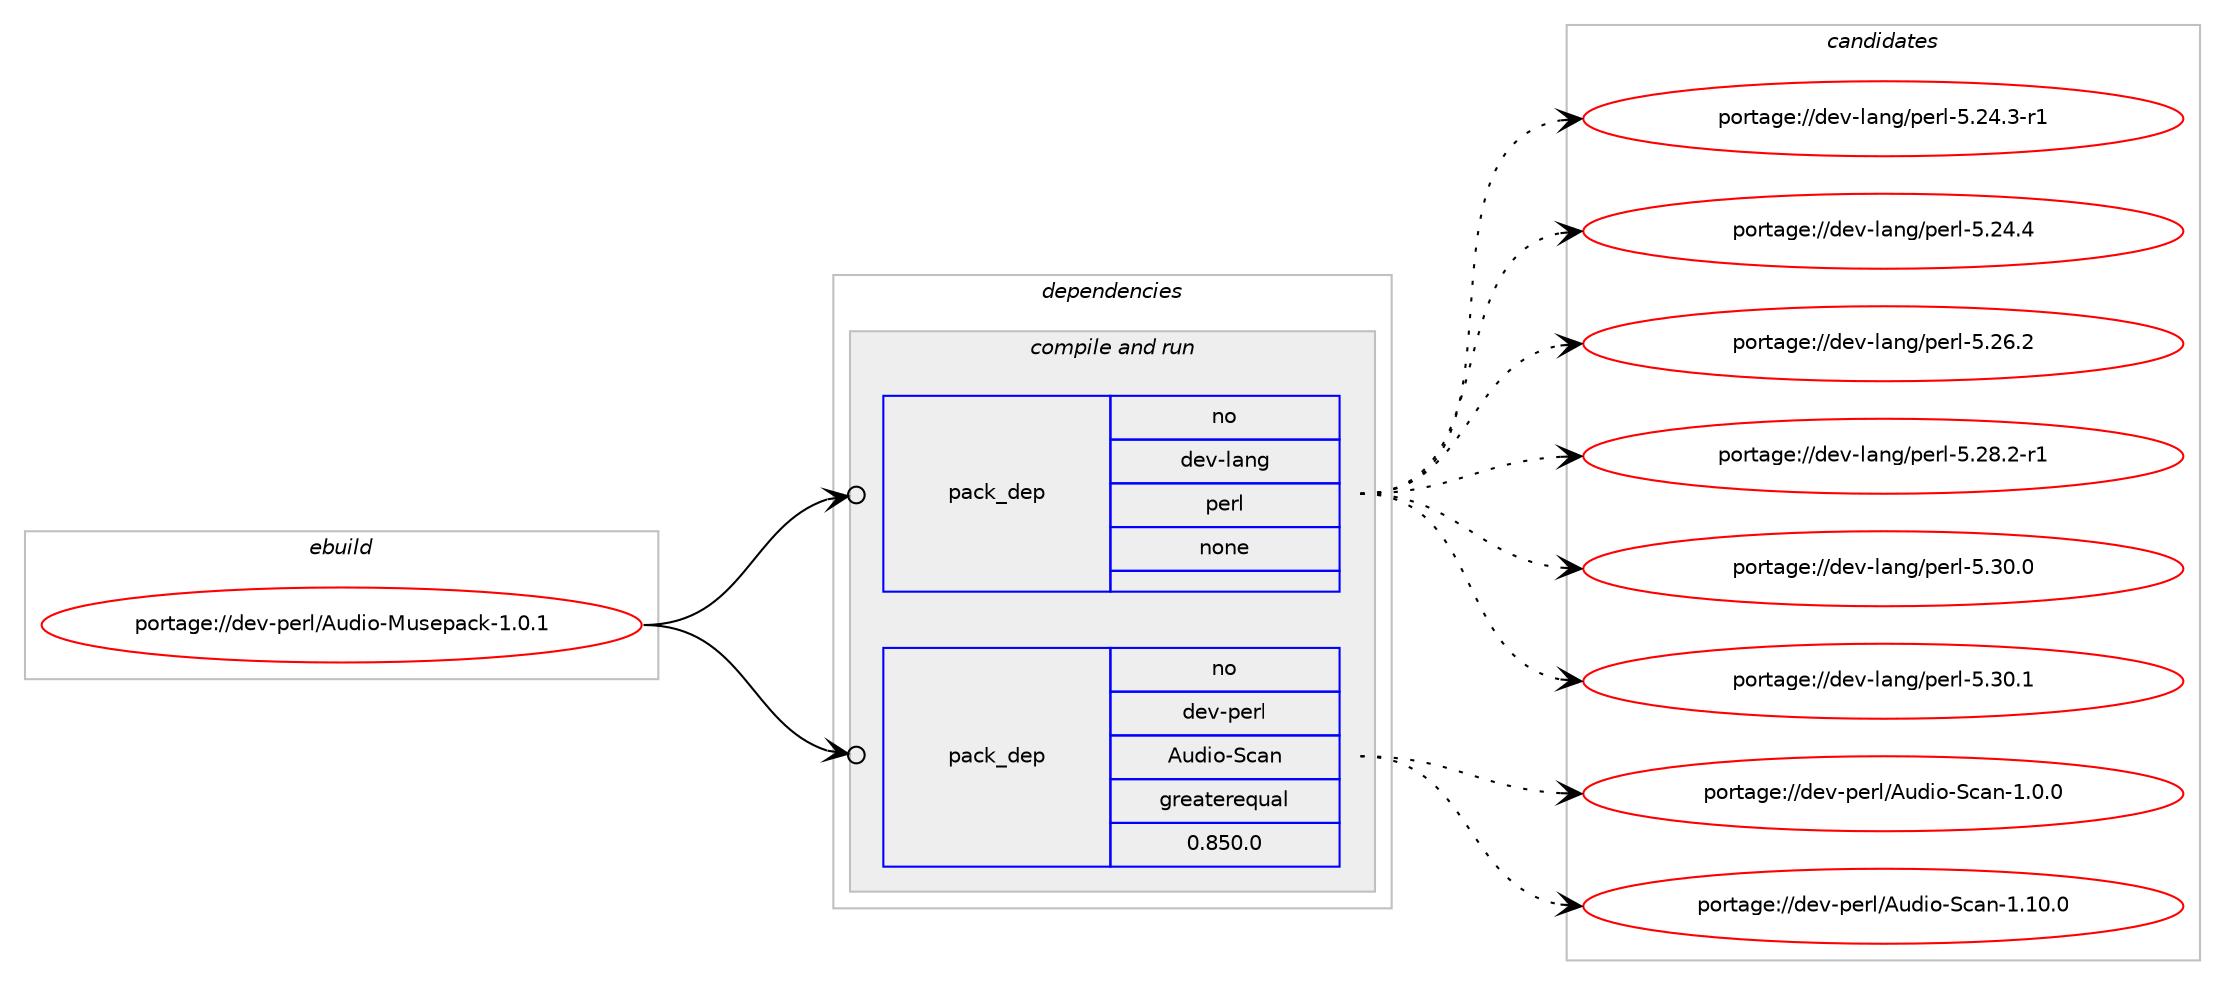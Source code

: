 digraph prolog {

# *************
# Graph options
# *************

newrank=true;
concentrate=true;
compound=true;
graph [rankdir=LR,fontname=Helvetica,fontsize=10,ranksep=1.5];#, ranksep=2.5, nodesep=0.2];
edge  [arrowhead=vee];
node  [fontname=Helvetica,fontsize=10];

# **********
# The ebuild
# **********

subgraph cluster_leftcol {
color=gray;
rank=same;
label=<<i>ebuild</i>>;
id [label="portage://dev-perl/Audio-Musepack-1.0.1", color=red, width=4, href="../dev-perl/Audio-Musepack-1.0.1.svg"];
}

# ****************
# The dependencies
# ****************

subgraph cluster_midcol {
color=gray;
label=<<i>dependencies</i>>;
subgraph cluster_compile {
fillcolor="#eeeeee";
style=filled;
label=<<i>compile</i>>;
}
subgraph cluster_compileandrun {
fillcolor="#eeeeee";
style=filled;
label=<<i>compile and run</i>>;
subgraph pack83047 {
dependency108773 [label=<<TABLE BORDER="0" CELLBORDER="1" CELLSPACING="0" CELLPADDING="4" WIDTH="220"><TR><TD ROWSPAN="6" CELLPADDING="30">pack_dep</TD></TR><TR><TD WIDTH="110">no</TD></TR><TR><TD>dev-lang</TD></TR><TR><TD>perl</TD></TR><TR><TD>none</TD></TR><TR><TD></TD></TR></TABLE>>, shape=none, color=blue];
}
id:e -> dependency108773:w [weight=20,style="solid",arrowhead="odotvee"];
subgraph pack83048 {
dependency108774 [label=<<TABLE BORDER="0" CELLBORDER="1" CELLSPACING="0" CELLPADDING="4" WIDTH="220"><TR><TD ROWSPAN="6" CELLPADDING="30">pack_dep</TD></TR><TR><TD WIDTH="110">no</TD></TR><TR><TD>dev-perl</TD></TR><TR><TD>Audio-Scan</TD></TR><TR><TD>greaterequal</TD></TR><TR><TD>0.850.0</TD></TR></TABLE>>, shape=none, color=blue];
}
id:e -> dependency108774:w [weight=20,style="solid",arrowhead="odotvee"];
}
subgraph cluster_run {
fillcolor="#eeeeee";
style=filled;
label=<<i>run</i>>;
}
}

# **************
# The candidates
# **************

subgraph cluster_choices {
rank=same;
color=gray;
label=<<i>candidates</i>>;

subgraph choice83047 {
color=black;
nodesep=1;
choiceportage100101118451089711010347112101114108455346505246514511449 [label="portage://dev-lang/perl-5.24.3-r1", color=red, width=4,href="../dev-lang/perl-5.24.3-r1.svg"];
choiceportage10010111845108971101034711210111410845534650524652 [label="portage://dev-lang/perl-5.24.4", color=red, width=4,href="../dev-lang/perl-5.24.4.svg"];
choiceportage10010111845108971101034711210111410845534650544650 [label="portage://dev-lang/perl-5.26.2", color=red, width=4,href="../dev-lang/perl-5.26.2.svg"];
choiceportage100101118451089711010347112101114108455346505646504511449 [label="portage://dev-lang/perl-5.28.2-r1", color=red, width=4,href="../dev-lang/perl-5.28.2-r1.svg"];
choiceportage10010111845108971101034711210111410845534651484648 [label="portage://dev-lang/perl-5.30.0", color=red, width=4,href="../dev-lang/perl-5.30.0.svg"];
choiceportage10010111845108971101034711210111410845534651484649 [label="portage://dev-lang/perl-5.30.1", color=red, width=4,href="../dev-lang/perl-5.30.1.svg"];
dependency108773:e -> choiceportage100101118451089711010347112101114108455346505246514511449:w [style=dotted,weight="100"];
dependency108773:e -> choiceportage10010111845108971101034711210111410845534650524652:w [style=dotted,weight="100"];
dependency108773:e -> choiceportage10010111845108971101034711210111410845534650544650:w [style=dotted,weight="100"];
dependency108773:e -> choiceportage100101118451089711010347112101114108455346505646504511449:w [style=dotted,weight="100"];
dependency108773:e -> choiceportage10010111845108971101034711210111410845534651484648:w [style=dotted,weight="100"];
dependency108773:e -> choiceportage10010111845108971101034711210111410845534651484649:w [style=dotted,weight="100"];
}
subgraph choice83048 {
color=black;
nodesep=1;
choiceportage10010111845112101114108476511710010511145839997110454946484648 [label="portage://dev-perl/Audio-Scan-1.0.0", color=red, width=4,href="../dev-perl/Audio-Scan-1.0.0.svg"];
choiceportage1001011184511210111410847651171001051114583999711045494649484648 [label="portage://dev-perl/Audio-Scan-1.10.0", color=red, width=4,href="../dev-perl/Audio-Scan-1.10.0.svg"];
dependency108774:e -> choiceportage10010111845112101114108476511710010511145839997110454946484648:w [style=dotted,weight="100"];
dependency108774:e -> choiceportage1001011184511210111410847651171001051114583999711045494649484648:w [style=dotted,weight="100"];
}
}

}
